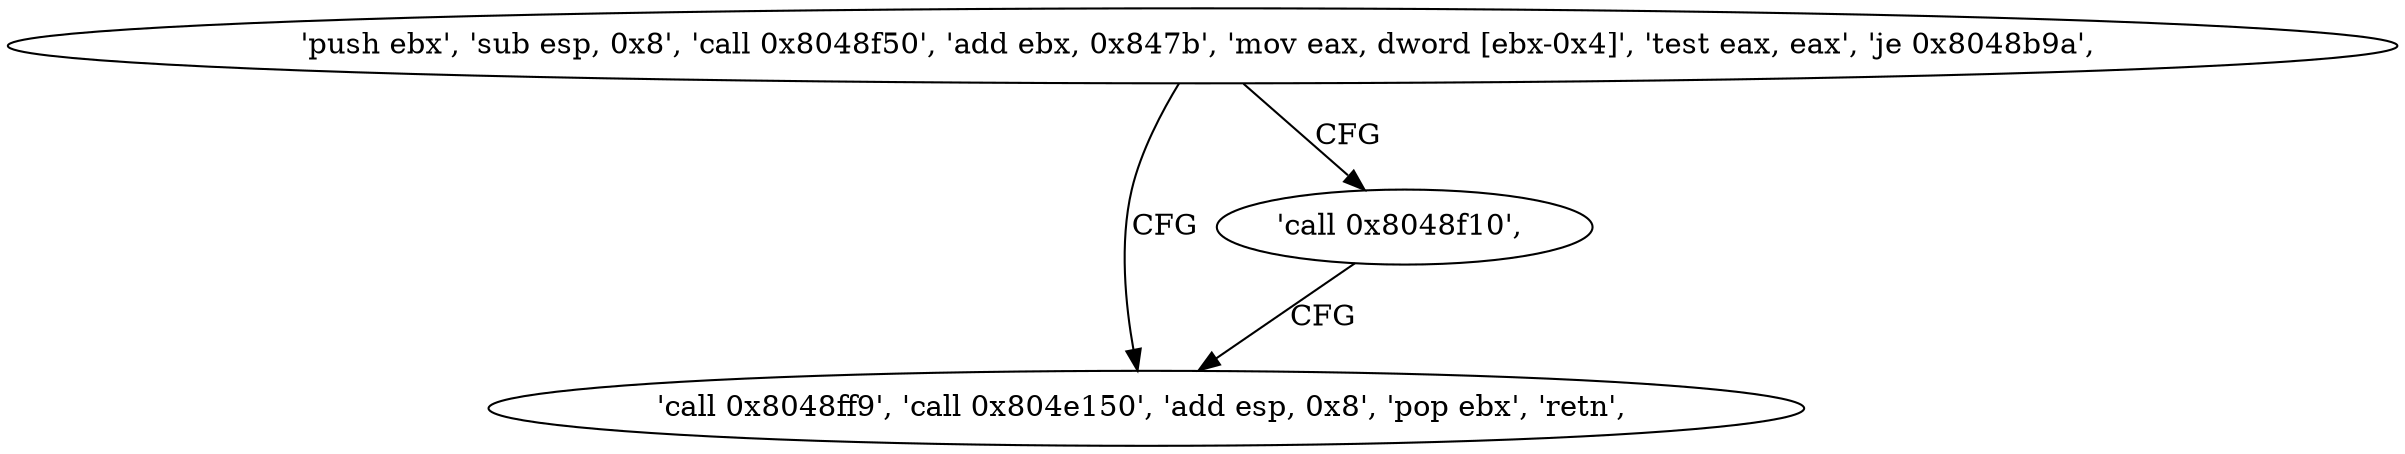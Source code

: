 digraph "func" {
"134515580" [label = "'push ebx', 'sub esp, 0x8', 'call 0x8048f50', 'add ebx, 0x847b', 'mov eax, dword [ebx-0x4]', 'test eax, eax', 'je 0x8048b9a', " ]
"134515610" [label = "'call 0x8048ff9', 'call 0x804e150', 'add esp, 0x8', 'pop ebx', 'retn', " ]
"134515605" [label = "'call 0x8048f10', " ]
"134515580" -> "134515610" [ label = "CFG" ]
"134515580" -> "134515605" [ label = "CFG" ]
"134515605" -> "134515610" [ label = "CFG" ]
}
